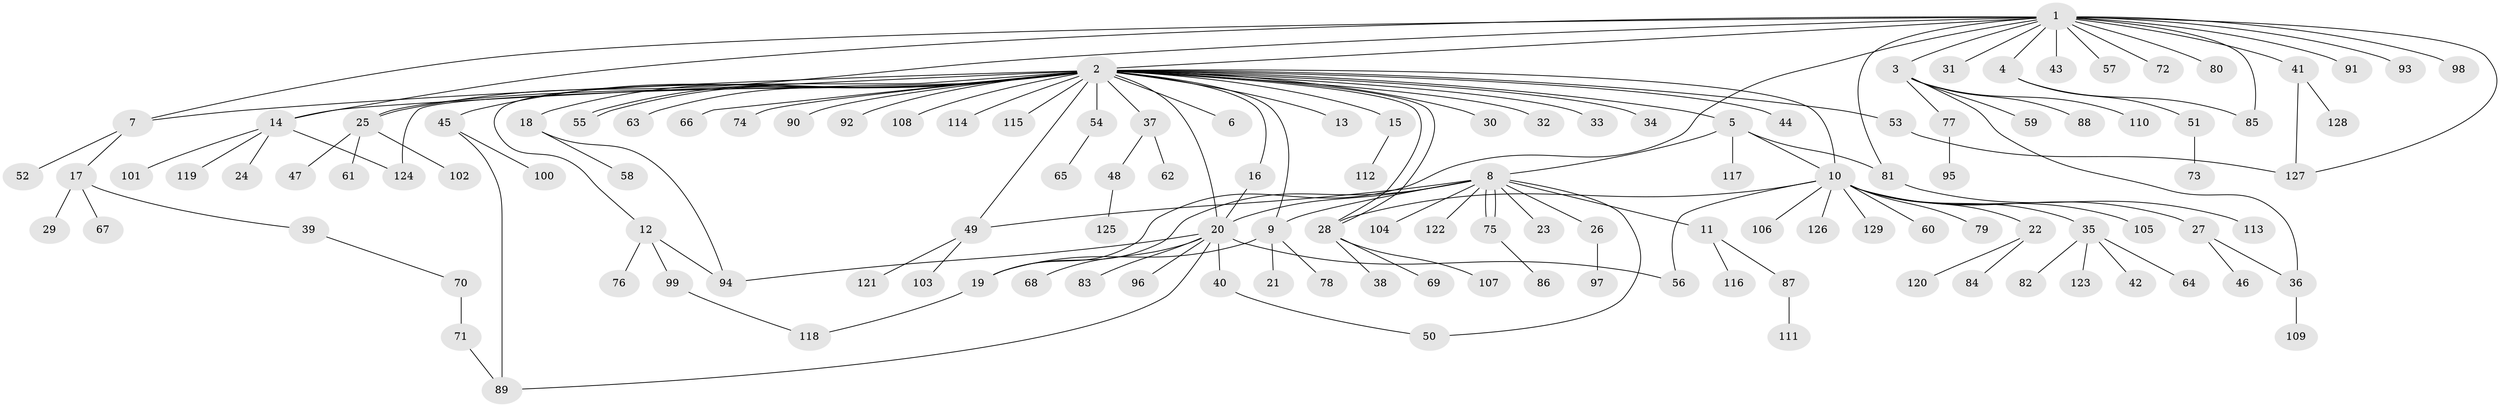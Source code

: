 // Generated by graph-tools (version 1.1) at 2025/47/03/09/25 04:47:53]
// undirected, 129 vertices, 155 edges
graph export_dot {
graph [start="1"]
  node [color=gray90,style=filled];
  1;
  2;
  3;
  4;
  5;
  6;
  7;
  8;
  9;
  10;
  11;
  12;
  13;
  14;
  15;
  16;
  17;
  18;
  19;
  20;
  21;
  22;
  23;
  24;
  25;
  26;
  27;
  28;
  29;
  30;
  31;
  32;
  33;
  34;
  35;
  36;
  37;
  38;
  39;
  40;
  41;
  42;
  43;
  44;
  45;
  46;
  47;
  48;
  49;
  50;
  51;
  52;
  53;
  54;
  55;
  56;
  57;
  58;
  59;
  60;
  61;
  62;
  63;
  64;
  65;
  66;
  67;
  68;
  69;
  70;
  71;
  72;
  73;
  74;
  75;
  76;
  77;
  78;
  79;
  80;
  81;
  82;
  83;
  84;
  85;
  86;
  87;
  88;
  89;
  90;
  91;
  92;
  93;
  94;
  95;
  96;
  97;
  98;
  99;
  100;
  101;
  102;
  103;
  104;
  105;
  106;
  107;
  108;
  109;
  110;
  111;
  112;
  113;
  114;
  115;
  116;
  117;
  118;
  119;
  120;
  121;
  122;
  123;
  124;
  125;
  126;
  127;
  128;
  129;
  1 -- 2;
  1 -- 3;
  1 -- 4;
  1 -- 7;
  1 -- 14;
  1 -- 19;
  1 -- 25;
  1 -- 31;
  1 -- 41;
  1 -- 43;
  1 -- 57;
  1 -- 72;
  1 -- 80;
  1 -- 81;
  1 -- 85;
  1 -- 91;
  1 -- 93;
  1 -- 98;
  1 -- 127;
  2 -- 5;
  2 -- 6;
  2 -- 7;
  2 -- 9;
  2 -- 10;
  2 -- 12;
  2 -- 13;
  2 -- 14;
  2 -- 15;
  2 -- 16;
  2 -- 18;
  2 -- 20;
  2 -- 25;
  2 -- 28;
  2 -- 28;
  2 -- 30;
  2 -- 32;
  2 -- 33;
  2 -- 34;
  2 -- 37;
  2 -- 44;
  2 -- 45;
  2 -- 49;
  2 -- 53;
  2 -- 54;
  2 -- 55;
  2 -- 55;
  2 -- 63;
  2 -- 66;
  2 -- 74;
  2 -- 90;
  2 -- 92;
  2 -- 108;
  2 -- 114;
  2 -- 115;
  2 -- 124;
  3 -- 36;
  3 -- 59;
  3 -- 77;
  3 -- 88;
  3 -- 110;
  4 -- 51;
  4 -- 85;
  5 -- 8;
  5 -- 10;
  5 -- 81;
  5 -- 117;
  7 -- 17;
  7 -- 52;
  8 -- 9;
  8 -- 11;
  8 -- 19;
  8 -- 20;
  8 -- 23;
  8 -- 26;
  8 -- 49;
  8 -- 50;
  8 -- 75;
  8 -- 75;
  8 -- 104;
  8 -- 122;
  9 -- 19;
  9 -- 21;
  9 -- 78;
  10 -- 22;
  10 -- 27;
  10 -- 28;
  10 -- 35;
  10 -- 56;
  10 -- 60;
  10 -- 79;
  10 -- 105;
  10 -- 106;
  10 -- 126;
  10 -- 129;
  11 -- 87;
  11 -- 116;
  12 -- 76;
  12 -- 94;
  12 -- 99;
  14 -- 24;
  14 -- 101;
  14 -- 119;
  14 -- 124;
  15 -- 112;
  16 -- 20;
  17 -- 29;
  17 -- 39;
  17 -- 67;
  18 -- 58;
  18 -- 94;
  19 -- 118;
  20 -- 40;
  20 -- 56;
  20 -- 68;
  20 -- 83;
  20 -- 89;
  20 -- 94;
  20 -- 96;
  22 -- 84;
  22 -- 120;
  25 -- 47;
  25 -- 61;
  25 -- 102;
  26 -- 97;
  27 -- 36;
  27 -- 46;
  28 -- 38;
  28 -- 69;
  28 -- 107;
  35 -- 42;
  35 -- 64;
  35 -- 82;
  35 -- 123;
  36 -- 109;
  37 -- 48;
  37 -- 62;
  39 -- 70;
  40 -- 50;
  41 -- 127;
  41 -- 128;
  45 -- 89;
  45 -- 100;
  48 -- 125;
  49 -- 103;
  49 -- 121;
  51 -- 73;
  53 -- 127;
  54 -- 65;
  70 -- 71;
  71 -- 89;
  75 -- 86;
  77 -- 95;
  81 -- 113;
  87 -- 111;
  99 -- 118;
}
